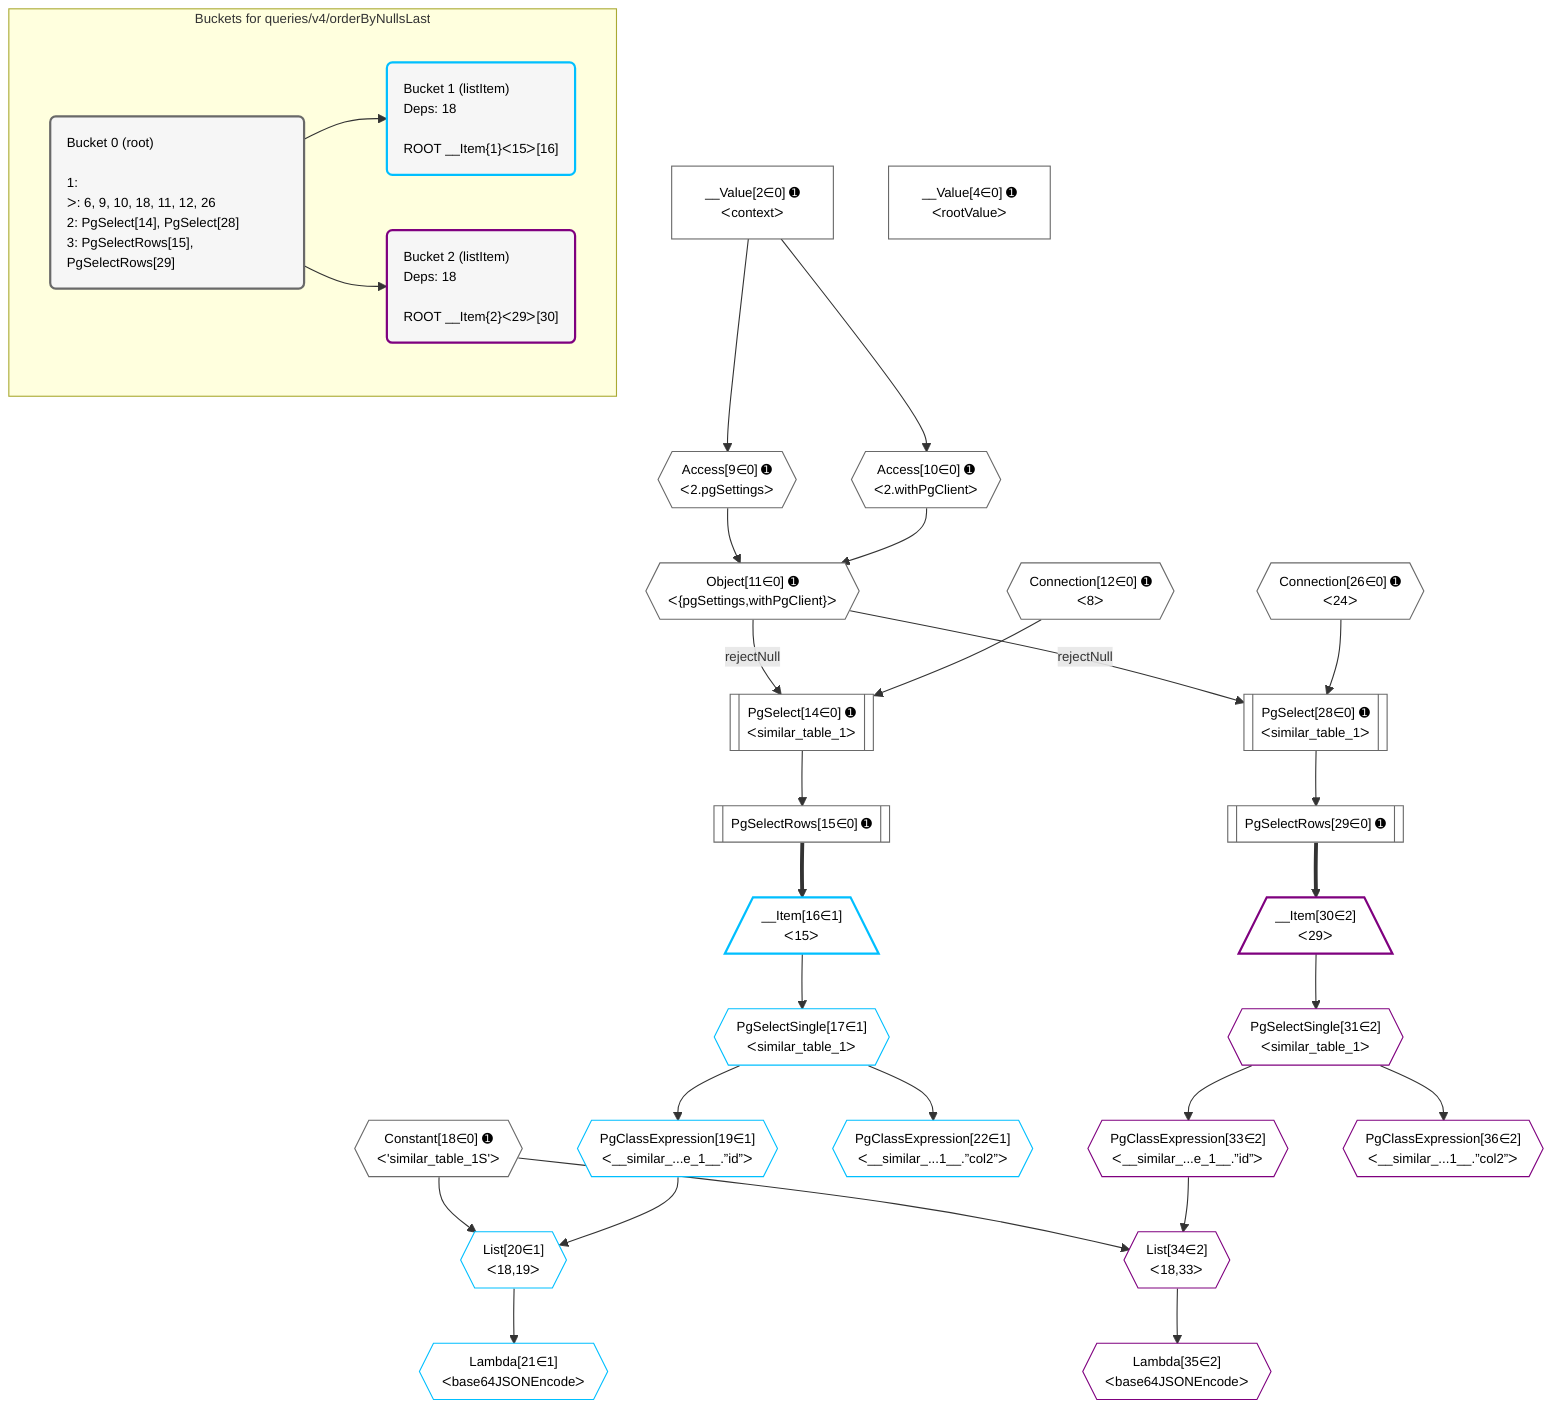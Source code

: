 %%{init: {'themeVariables': { 'fontSize': '12px'}}}%%
graph TD
    classDef path fill:#eee,stroke:#000,color:#000
    classDef plan fill:#fff,stroke-width:1px,color:#000
    classDef itemplan fill:#fff,stroke-width:2px,color:#000
    classDef unbatchedplan fill:#dff,stroke-width:1px,color:#000
    classDef sideeffectplan fill:#fcc,stroke-width:2px,color:#000
    classDef bucket fill:#f6f6f6,color:#000,stroke-width:2px,text-align:left


    %% plan dependencies
    PgSelect14[["PgSelect[14∈0] ➊<br />ᐸsimilar_table_1ᐳ"]]:::plan
    Object11{{"Object[11∈0] ➊<br />ᐸ{pgSettings,withPgClient}ᐳ"}}:::plan
    Connection12{{"Connection[12∈0] ➊<br />ᐸ8ᐳ"}}:::plan
    Object11 -->|rejectNull| PgSelect14
    Connection12 --> PgSelect14
    PgSelect28[["PgSelect[28∈0] ➊<br />ᐸsimilar_table_1ᐳ"]]:::plan
    Connection26{{"Connection[26∈0] ➊<br />ᐸ24ᐳ"}}:::plan
    Object11 -->|rejectNull| PgSelect28
    Connection26 --> PgSelect28
    Access9{{"Access[9∈0] ➊<br />ᐸ2.pgSettingsᐳ"}}:::plan
    Access10{{"Access[10∈0] ➊<br />ᐸ2.withPgClientᐳ"}}:::plan
    Access9 & Access10 --> Object11
    __Value2["__Value[2∈0] ➊<br />ᐸcontextᐳ"]:::plan
    __Value2 --> Access9
    __Value2 --> Access10
    PgSelectRows15[["PgSelectRows[15∈0] ➊"]]:::plan
    PgSelect14 --> PgSelectRows15
    PgSelectRows29[["PgSelectRows[29∈0] ➊"]]:::plan
    PgSelect28 --> PgSelectRows29
    __Value4["__Value[4∈0] ➊<br />ᐸrootValueᐳ"]:::plan
    Constant18{{"Constant[18∈0] ➊<br />ᐸ'similar_table_1S'ᐳ"}}:::plan
    List20{{"List[20∈1]<br />ᐸ18,19ᐳ"}}:::plan
    PgClassExpression19{{"PgClassExpression[19∈1]<br />ᐸ__similar_...e_1__.”id”ᐳ"}}:::plan
    Constant18 & PgClassExpression19 --> List20
    __Item16[/"__Item[16∈1]<br />ᐸ15ᐳ"\]:::itemplan
    PgSelectRows15 ==> __Item16
    PgSelectSingle17{{"PgSelectSingle[17∈1]<br />ᐸsimilar_table_1ᐳ"}}:::plan
    __Item16 --> PgSelectSingle17
    PgSelectSingle17 --> PgClassExpression19
    Lambda21{{"Lambda[21∈1]<br />ᐸbase64JSONEncodeᐳ"}}:::plan
    List20 --> Lambda21
    PgClassExpression22{{"PgClassExpression[22∈1]<br />ᐸ__similar_...1__.”col2”ᐳ"}}:::plan
    PgSelectSingle17 --> PgClassExpression22
    List34{{"List[34∈2]<br />ᐸ18,33ᐳ"}}:::plan
    PgClassExpression33{{"PgClassExpression[33∈2]<br />ᐸ__similar_...e_1__.”id”ᐳ"}}:::plan
    Constant18 & PgClassExpression33 --> List34
    __Item30[/"__Item[30∈2]<br />ᐸ29ᐳ"\]:::itemplan
    PgSelectRows29 ==> __Item30
    PgSelectSingle31{{"PgSelectSingle[31∈2]<br />ᐸsimilar_table_1ᐳ"}}:::plan
    __Item30 --> PgSelectSingle31
    PgSelectSingle31 --> PgClassExpression33
    Lambda35{{"Lambda[35∈2]<br />ᐸbase64JSONEncodeᐳ"}}:::plan
    List34 --> Lambda35
    PgClassExpression36{{"PgClassExpression[36∈2]<br />ᐸ__similar_...1__.”col2”ᐳ"}}:::plan
    PgSelectSingle31 --> PgClassExpression36

    %% define steps

    subgraph "Buckets for queries/v4/orderByNullsLast"
    Bucket0("Bucket 0 (root)<br /><br />1: <br />ᐳ: 6, 9, 10, 18, 11, 12, 26<br />2: PgSelect[14], PgSelect[28]<br />3: PgSelectRows[15], PgSelectRows[29]"):::bucket
    classDef bucket0 stroke:#696969
    class Bucket0,__Value2,__Value4,Access9,Access10,Object11,Connection12,PgSelect14,PgSelectRows15,Constant18,Connection26,PgSelect28,PgSelectRows29 bucket0
    Bucket1("Bucket 1 (listItem)<br />Deps: 18<br /><br />ROOT __Item{1}ᐸ15ᐳ[16]"):::bucket
    classDef bucket1 stroke:#00bfff
    class Bucket1,__Item16,PgSelectSingle17,PgClassExpression19,List20,Lambda21,PgClassExpression22 bucket1
    Bucket2("Bucket 2 (listItem)<br />Deps: 18<br /><br />ROOT __Item{2}ᐸ29ᐳ[30]"):::bucket
    classDef bucket2 stroke:#7f007f
    class Bucket2,__Item30,PgSelectSingle31,PgClassExpression33,List34,Lambda35,PgClassExpression36 bucket2
    Bucket0 --> Bucket1 & Bucket2
    end